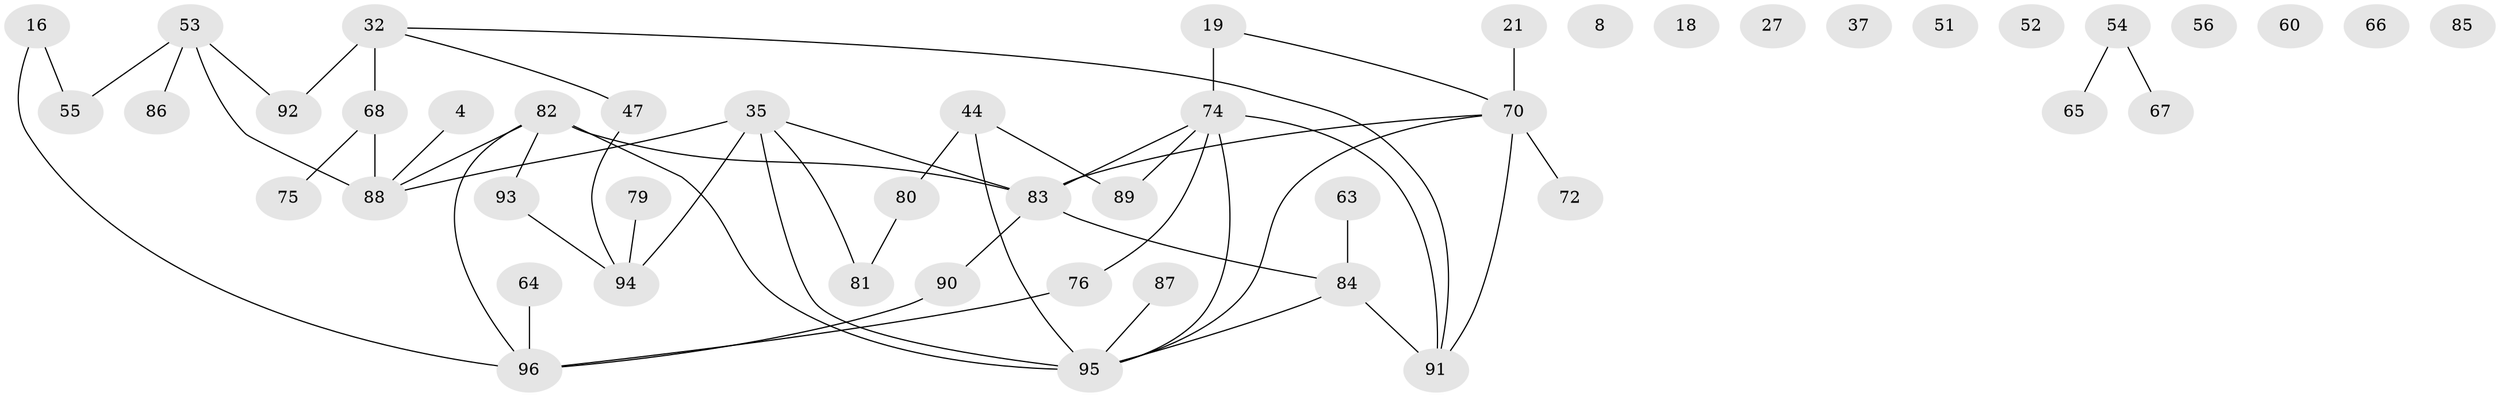// original degree distribution, {2: 0.3854166666666667, 3: 0.11458333333333333, 1: 0.20833333333333334, 4: 0.09375, 0: 0.10416666666666667, 5: 0.052083333333333336, 6: 0.041666666666666664}
// Generated by graph-tools (version 1.1) at 2025/40/03/09/25 04:40:13]
// undirected, 48 vertices, 53 edges
graph export_dot {
graph [start="1"]
  node [color=gray90,style=filled];
  4;
  8;
  16;
  18;
  19 [super="+14"];
  21;
  27;
  32;
  35;
  37;
  44;
  47;
  51;
  52;
  53 [super="+38"];
  54;
  55;
  56;
  60;
  63;
  64;
  65;
  66;
  67;
  68 [super="+30"];
  70 [super="+45"];
  72;
  74 [super="+6"];
  75;
  76 [super="+69"];
  79;
  80;
  81;
  82 [super="+61"];
  83 [super="+25+2+31+39+59+73+50+71"];
  84 [super="+9+20+43+11+48"];
  85;
  86;
  87;
  88 [super="+3+78"];
  89;
  90;
  91 [super="+77"];
  92 [super="+1"];
  93;
  94 [super="+42"];
  95 [super="+23"];
  96 [super="+22+29+24+26+46"];
  4 -- 88;
  16 -- 55;
  16 -- 96;
  19 -- 74 [weight=2];
  19 -- 70;
  21 -- 70;
  32 -- 47;
  32 -- 92 [weight=2];
  32 -- 91;
  32 -- 68;
  35 -- 81;
  35 -- 88 [weight=2];
  35 -- 94;
  35 -- 95;
  35 -- 83;
  44 -- 80;
  44 -- 89;
  44 -- 95 [weight=2];
  47 -- 94;
  53 -- 86;
  53 -- 55;
  53 -- 88;
  53 -- 92;
  54 -- 65;
  54 -- 67;
  63 -- 84;
  64 -- 96;
  68 -- 88;
  68 -- 75;
  70 -- 72;
  70 -- 83;
  70 -- 95;
  70 -- 91;
  74 -- 89;
  74 -- 95;
  74 -- 83;
  74 -- 76;
  74 -- 91;
  76 -- 96;
  79 -- 94;
  80 -- 81;
  82 -- 93;
  82 -- 83 [weight=2];
  82 -- 96;
  82 -- 88;
  82 -- 95;
  83 -- 84;
  83 -- 90;
  84 -- 95;
  84 -- 91;
  87 -- 95;
  90 -- 96;
  93 -- 94;
}
